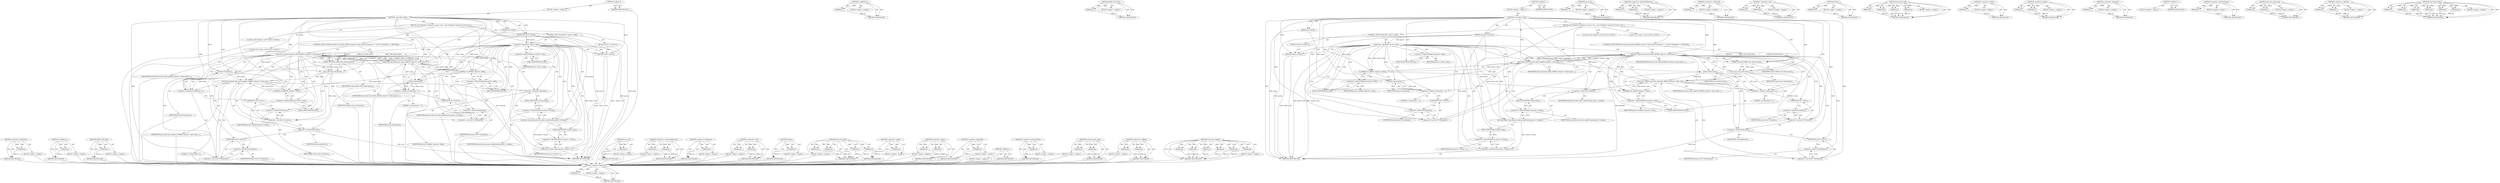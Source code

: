 digraph "zend_hash_update" {
vulnerable_169 [label=<(METHOD,&lt;operator&gt;.indirection)>];
vulnerable_170 [label=<(PARAM,p1)>];
vulnerable_171 [label=<(BLOCK,&lt;empty&gt;,&lt;empty&gt;)>];
vulnerable_172 [label=<(METHOD_RETURN,ANY)>];
vulnerable_121 [label=<(METHOD,Z_ARRVAL_P)>];
vulnerable_122 [label=<(PARAM,p1)>];
vulnerable_123 [label=<(BLOCK,&lt;empty&gt;,&lt;empty&gt;)>];
vulnerable_124 [label=<(METHOD_RETURN,ANY)>];
vulnerable_143 [label=<(METHOD,MAKE_STD_ZVAL)>];
vulnerable_144 [label=<(PARAM,p1)>];
vulnerable_145 [label=<(BLOCK,&lt;empty&gt;,&lt;empty&gt;)>];
vulnerable_146 [label=<(METHOD_RETURN,ANY)>];
vulnerable_6 [label=<(METHOD,&lt;global&gt;)<SUB>1</SUB>>];
vulnerable_7 [label=<(BLOCK,&lt;empty&gt;,&lt;empty&gt;)<SUB>1</SUB>>];
vulnerable_8 [label=<(METHOD,_xml_add_to_info)<SUB>1</SUB>>];
vulnerable_9 [label=<(PARAM,xml_parser *parser)<SUB>1</SUB>>];
vulnerable_10 [label=<(PARAM,char *name)<SUB>1</SUB>>];
vulnerable_11 [label=<(BLOCK,{
	zval **element, *values;

	if (! parser-&gt;inf...,{
	zval **element, *values;

	if (! parser-&gt;inf...)<SUB>2</SUB>>];
vulnerable_12 [label="<(LOCAL,zval** element: zval**)<SUB>3</SUB>>"];
vulnerable_13 [label="<(LOCAL,zval* values: zval*)<SUB>3</SUB>>"];
vulnerable_14 [label=<(CONTROL_STRUCTURE,IF,if (! parser-&gt;info))<SUB>5</SUB>>];
vulnerable_15 [label=<(&lt;operator&gt;.logicalNot,! parser-&gt;info)<SUB>5</SUB>>];
vulnerable_16 [label=<(&lt;operator&gt;.indirectFieldAccess,parser-&gt;info)<SUB>5</SUB>>];
vulnerable_17 [label=<(IDENTIFIER,parser,! parser-&gt;info)<SUB>5</SUB>>];
vulnerable_18 [label=<(FIELD_IDENTIFIER,info,info)<SUB>5</SUB>>];
vulnerable_19 [label=<(BLOCK,{
		return;
	},{
		return;
	})<SUB>5</SUB>>];
vulnerable_20 [label=<(RETURN,return;,return;)<SUB>6</SUB>>];
vulnerable_21 [label=<(CONTROL_STRUCTURE,IF,if (zend_hash_find(Z_ARRVAL_P(parser-&gt;info),name,strlen(name) + 1,(void **) &amp;element) == FAILURE))<SUB>9</SUB>>];
vulnerable_22 [label=<(&lt;operator&gt;.equals,zend_hash_find(Z_ARRVAL_P(parser-&gt;info),name,st...)<SUB>9</SUB>>];
vulnerable_23 [label=<(zend_hash_find,zend_hash_find(Z_ARRVAL_P(parser-&gt;info),name,st...)<SUB>9</SUB>>];
vulnerable_24 [label=<(Z_ARRVAL_P,Z_ARRVAL_P(parser-&gt;info))<SUB>9</SUB>>];
vulnerable_25 [label=<(&lt;operator&gt;.indirectFieldAccess,parser-&gt;info)<SUB>9</SUB>>];
vulnerable_26 [label=<(IDENTIFIER,parser,Z_ARRVAL_P(parser-&gt;info))<SUB>9</SUB>>];
vulnerable_27 [label=<(FIELD_IDENTIFIER,info,info)<SUB>9</SUB>>];
vulnerable_28 [label=<(IDENTIFIER,name,zend_hash_find(Z_ARRVAL_P(parser-&gt;info),name,st...)<SUB>9</SUB>>];
vulnerable_29 [label=<(&lt;operator&gt;.addition,strlen(name) + 1)<SUB>9</SUB>>];
vulnerable_30 [label=<(strlen,strlen(name))<SUB>9</SUB>>];
vulnerable_31 [label=<(IDENTIFIER,name,strlen(name))<SUB>9</SUB>>];
vulnerable_32 [label=<(LITERAL,1,strlen(name) + 1)<SUB>9</SUB>>];
vulnerable_33 [label=<(&lt;operator&gt;.cast,(void **) &amp;element)<SUB>9</SUB>>];
vulnerable_34 [label=<(UNKNOWN,void **,void **)<SUB>9</SUB>>];
vulnerable_35 [label=<(&lt;operator&gt;.addressOf,&amp;element)<SUB>9</SUB>>];
vulnerable_36 [label=<(IDENTIFIER,element,(void **) &amp;element)<SUB>9</SUB>>];
vulnerable_37 [label=<(IDENTIFIER,FAILURE,zend_hash_find(Z_ARRVAL_P(parser-&gt;info),name,st...)<SUB>9</SUB>>];
vulnerable_38 [label=<(BLOCK,{
                MAKE_STD_ZVAL(values);
      ...,{
                MAKE_STD_ZVAL(values);
      ...)<SUB>9</SUB>>];
vulnerable_39 [label=<(MAKE_STD_ZVAL,MAKE_STD_ZVAL(values))<SUB>10</SUB>>];
vulnerable_40 [label=<(IDENTIFIER,values,MAKE_STD_ZVAL(values))<SUB>10</SUB>>];
vulnerable_41 [label=<(array_init,array_init(values))<SUB>11</SUB>>];
vulnerable_42 [label=<(IDENTIFIER,values,array_init(values))<SUB>11</SUB>>];
vulnerable_43 [label=<(zend_hash_update,zend_hash_update(Z_ARRVAL_P(parser-&gt;info), name...)<SUB>12</SUB>>];
vulnerable_44 [label=<(Z_ARRVAL_P,Z_ARRVAL_P(parser-&gt;info))<SUB>12</SUB>>];
vulnerable_45 [label=<(&lt;operator&gt;.indirectFieldAccess,parser-&gt;info)<SUB>12</SUB>>];
vulnerable_46 [label=<(IDENTIFIER,parser,Z_ARRVAL_P(parser-&gt;info))<SUB>12</SUB>>];
vulnerable_47 [label=<(FIELD_IDENTIFIER,info,info)<SUB>12</SUB>>];
vulnerable_48 [label=<(IDENTIFIER,name,zend_hash_update(Z_ARRVAL_P(parser-&gt;info), name...)<SUB>12</SUB>>];
vulnerable_49 [label=<(&lt;operator&gt;.addition,strlen(name)+1)<SUB>12</SUB>>];
vulnerable_50 [label=<(strlen,strlen(name))<SUB>12</SUB>>];
vulnerable_51 [label=<(IDENTIFIER,name,strlen(name))<SUB>12</SUB>>];
vulnerable_52 [label=<(LITERAL,1,strlen(name)+1)<SUB>12</SUB>>];
vulnerable_53 [label=<(&lt;operator&gt;.cast,(void *) &amp;values)<SUB>12</SUB>>];
vulnerable_54 [label=<(UNKNOWN,void *,void *)<SUB>12</SUB>>];
vulnerable_55 [label=<(&lt;operator&gt;.addressOf,&amp;values)<SUB>12</SUB>>];
vulnerable_56 [label=<(IDENTIFIER,values,(void *) &amp;values)<SUB>12</SUB>>];
vulnerable_57 [label=<(&lt;operator&gt;.sizeOf,sizeof(zval*))<SUB>12</SUB>>];
vulnerable_58 [label=<(IDENTIFIER,zval,sizeof(zval*))<SUB>12</SUB>>];
vulnerable_59 [label=<(&lt;operator&gt;.cast,(void **) &amp;element)<SUB>12</SUB>>];
vulnerable_60 [label=<(UNKNOWN,void **,void **)<SUB>12</SUB>>];
vulnerable_61 [label=<(&lt;operator&gt;.addressOf,&amp;element)<SUB>12</SUB>>];
vulnerable_62 [label=<(IDENTIFIER,element,(void **) &amp;element)<SUB>12</SUB>>];
vulnerable_63 [label=<(add_next_index_long,add_next_index_long(*element,parser-&gt;curtag))<SUB>14</SUB>>];
vulnerable_64 [label=<(&lt;operator&gt;.indirection,*element)<SUB>14</SUB>>];
vulnerable_65 [label=<(IDENTIFIER,element,add_next_index_long(*element,parser-&gt;curtag))<SUB>14</SUB>>];
vulnerable_66 [label=<(&lt;operator&gt;.indirectFieldAccess,parser-&gt;curtag)<SUB>14</SUB>>];
vulnerable_67 [label=<(IDENTIFIER,parser,add_next_index_long(*element,parser-&gt;curtag))<SUB>14</SUB>>];
vulnerable_68 [label=<(FIELD_IDENTIFIER,curtag,curtag)<SUB>14</SUB>>];
vulnerable_69 [label=<(&lt;operator&gt;.postIncrement,parser-&gt;curtag++)<SUB>15</SUB>>];
vulnerable_70 [label=<(&lt;operator&gt;.indirectFieldAccess,parser-&gt;curtag)<SUB>15</SUB>>];
vulnerable_71 [label=<(IDENTIFIER,parser,parser-&gt;curtag++)<SUB>15</SUB>>];
vulnerable_72 [label=<(FIELD_IDENTIFIER,curtag,curtag)<SUB>15</SUB>>];
vulnerable_73 [label=<(METHOD_RETURN,void)<SUB>1</SUB>>];
vulnerable_75 [label=<(METHOD_RETURN,ANY)<SUB>1</SUB>>];
vulnerable_147 [label=<(METHOD,array_init)>];
vulnerable_148 [label=<(PARAM,p1)>];
vulnerable_149 [label=<(BLOCK,&lt;empty&gt;,&lt;empty&gt;)>];
vulnerable_150 [label=<(METHOD_RETURN,ANY)>];
vulnerable_104 [label=<(METHOD,&lt;operator&gt;.indirectFieldAccess)>];
vulnerable_105 [label=<(PARAM,p1)>];
vulnerable_106 [label=<(PARAM,p2)>];
vulnerable_107 [label=<(BLOCK,&lt;empty&gt;,&lt;empty&gt;)>];
vulnerable_108 [label=<(METHOD_RETURN,ANY)>];
vulnerable_139 [label=<(METHOD,&lt;operator&gt;.addressOf)>];
vulnerable_140 [label=<(PARAM,p1)>];
vulnerable_141 [label=<(BLOCK,&lt;empty&gt;,&lt;empty&gt;)>];
vulnerable_142 [label=<(METHOD_RETURN,ANY)>];
vulnerable_134 [label=<(METHOD,&lt;operator&gt;.cast)>];
vulnerable_135 [label=<(PARAM,p1)>];
vulnerable_136 [label=<(PARAM,p2)>];
vulnerable_137 [label=<(BLOCK,&lt;empty&gt;,&lt;empty&gt;)>];
vulnerable_138 [label=<(METHOD_RETURN,ANY)>];
vulnerable_130 [label=<(METHOD,strlen)>];
vulnerable_131 [label=<(PARAM,p1)>];
vulnerable_132 [label=<(BLOCK,&lt;empty&gt;,&lt;empty&gt;)>];
vulnerable_133 [label=<(METHOD_RETURN,ANY)>];
vulnerable_114 [label=<(METHOD,zend_hash_find)>];
vulnerable_115 [label=<(PARAM,p1)>];
vulnerable_116 [label=<(PARAM,p2)>];
vulnerable_117 [label=<(PARAM,p3)>];
vulnerable_118 [label=<(PARAM,p4)>];
vulnerable_119 [label=<(BLOCK,&lt;empty&gt;,&lt;empty&gt;)>];
vulnerable_120 [label=<(METHOD_RETURN,ANY)>];
vulnerable_160 [label=<(METHOD,&lt;operator&gt;.sizeOf)>];
vulnerable_161 [label=<(PARAM,p1)>];
vulnerable_162 [label=<(BLOCK,&lt;empty&gt;,&lt;empty&gt;)>];
vulnerable_163 [label=<(METHOD_RETURN,ANY)>];
vulnerable_109 [label=<(METHOD,&lt;operator&gt;.equals)>];
vulnerable_110 [label=<(PARAM,p1)>];
vulnerable_111 [label=<(PARAM,p2)>];
vulnerable_112 [label=<(BLOCK,&lt;empty&gt;,&lt;empty&gt;)>];
vulnerable_113 [label=<(METHOD_RETURN,ANY)>];
vulnerable_100 [label=<(METHOD,&lt;operator&gt;.logicalNot)>];
vulnerable_101 [label=<(PARAM,p1)>];
vulnerable_102 [label=<(BLOCK,&lt;empty&gt;,&lt;empty&gt;)>];
vulnerable_103 [label=<(METHOD_RETURN,ANY)>];
vulnerable_94 [label=<(METHOD,&lt;global&gt;)<SUB>1</SUB>>];
vulnerable_95 [label=<(BLOCK,&lt;empty&gt;,&lt;empty&gt;)>];
vulnerable_96 [label=<(METHOD_RETURN,ANY)>];
vulnerable_173 [label=<(METHOD,&lt;operator&gt;.postIncrement)>];
vulnerable_174 [label=<(PARAM,p1)>];
vulnerable_175 [label=<(BLOCK,&lt;empty&gt;,&lt;empty&gt;)>];
vulnerable_176 [label=<(METHOD_RETURN,ANY)>];
vulnerable_164 [label=<(METHOD,add_next_index_long)>];
vulnerable_165 [label=<(PARAM,p1)>];
vulnerable_166 [label=<(PARAM,p2)>];
vulnerable_167 [label=<(BLOCK,&lt;empty&gt;,&lt;empty&gt;)>];
vulnerable_168 [label=<(METHOD_RETURN,ANY)>];
vulnerable_125 [label=<(METHOD,&lt;operator&gt;.addition)>];
vulnerable_126 [label=<(PARAM,p1)>];
vulnerable_127 [label=<(PARAM,p2)>];
vulnerable_128 [label=<(BLOCK,&lt;empty&gt;,&lt;empty&gt;)>];
vulnerable_129 [label=<(METHOD_RETURN,ANY)>];
vulnerable_151 [label=<(METHOD,zend_hash_update)>];
vulnerable_152 [label=<(PARAM,p1)>];
vulnerable_153 [label=<(PARAM,p2)>];
vulnerable_154 [label=<(PARAM,p3)>];
vulnerable_155 [label=<(PARAM,p4)>];
vulnerable_156 [label=<(PARAM,p5)>];
vulnerable_157 [label=<(PARAM,p6)>];
vulnerable_158 [label=<(BLOCK,&lt;empty&gt;,&lt;empty&gt;)>];
vulnerable_159 [label=<(METHOD_RETURN,ANY)>];
fixed_169 [label=<(METHOD,&lt;operator&gt;.indirection)>];
fixed_170 [label=<(PARAM,p1)>];
fixed_171 [label=<(BLOCK,&lt;empty&gt;,&lt;empty&gt;)>];
fixed_172 [label=<(METHOD_RETURN,ANY)>];
fixed_121 [label=<(METHOD,Z_ARRVAL_P)>];
fixed_122 [label=<(PARAM,p1)>];
fixed_123 [label=<(BLOCK,&lt;empty&gt;,&lt;empty&gt;)>];
fixed_124 [label=<(METHOD_RETURN,ANY)>];
fixed_143 [label=<(METHOD,MAKE_STD_ZVAL)>];
fixed_144 [label=<(PARAM,p1)>];
fixed_145 [label=<(BLOCK,&lt;empty&gt;,&lt;empty&gt;)>];
fixed_146 [label=<(METHOD_RETURN,ANY)>];
fixed_6 [label=<(METHOD,&lt;global&gt;)<SUB>1</SUB>>];
fixed_7 [label=<(BLOCK,&lt;empty&gt;,&lt;empty&gt;)<SUB>1</SUB>>];
fixed_8 [label=<(METHOD,_xml_add_to_info)<SUB>1</SUB>>];
fixed_9 [label=<(PARAM,xml_parser *parser)<SUB>1</SUB>>];
fixed_10 [label=<(PARAM,char *name)<SUB>1</SUB>>];
fixed_11 [label=<(BLOCK,{
	zval **element, *values;

	if (! parser-&gt;inf...,{
	zval **element, *values;

	if (! parser-&gt;inf...)<SUB>2</SUB>>];
fixed_12 [label="<(LOCAL,zval** element: zval**)<SUB>3</SUB>>"];
fixed_13 [label="<(LOCAL,zval* values: zval*)<SUB>3</SUB>>"];
fixed_14 [label=<(CONTROL_STRUCTURE,IF,if (! parser-&gt;info))<SUB>5</SUB>>];
fixed_15 [label=<(&lt;operator&gt;.logicalNot,! parser-&gt;info)<SUB>5</SUB>>];
fixed_16 [label=<(&lt;operator&gt;.indirectFieldAccess,parser-&gt;info)<SUB>5</SUB>>];
fixed_17 [label=<(IDENTIFIER,parser,! parser-&gt;info)<SUB>5</SUB>>];
fixed_18 [label=<(FIELD_IDENTIFIER,info,info)<SUB>5</SUB>>];
fixed_19 [label=<(BLOCK,{
		return;
	},{
		return;
	})<SUB>5</SUB>>];
fixed_20 [label=<(RETURN,return;,return;)<SUB>6</SUB>>];
fixed_21 [label=<(CONTROL_STRUCTURE,IF,if (zend_hash_find(Z_ARRVAL_P(parser-&gt;info),name,strlen(name) + 1,(void **) &amp;element) == FAILURE))<SUB>9</SUB>>];
fixed_22 [label=<(&lt;operator&gt;.equals,zend_hash_find(Z_ARRVAL_P(parser-&gt;info),name,st...)<SUB>9</SUB>>];
fixed_23 [label=<(zend_hash_find,zend_hash_find(Z_ARRVAL_P(parser-&gt;info),name,st...)<SUB>9</SUB>>];
fixed_24 [label=<(Z_ARRVAL_P,Z_ARRVAL_P(parser-&gt;info))<SUB>9</SUB>>];
fixed_25 [label=<(&lt;operator&gt;.indirectFieldAccess,parser-&gt;info)<SUB>9</SUB>>];
fixed_26 [label=<(IDENTIFIER,parser,Z_ARRVAL_P(parser-&gt;info))<SUB>9</SUB>>];
fixed_27 [label=<(FIELD_IDENTIFIER,info,info)<SUB>9</SUB>>];
fixed_28 [label=<(IDENTIFIER,name,zend_hash_find(Z_ARRVAL_P(parser-&gt;info),name,st...)<SUB>9</SUB>>];
fixed_29 [label=<(&lt;operator&gt;.addition,strlen(name) + 1)<SUB>9</SUB>>];
fixed_30 [label=<(strlen,strlen(name))<SUB>9</SUB>>];
fixed_31 [label=<(IDENTIFIER,name,strlen(name))<SUB>9</SUB>>];
fixed_32 [label=<(LITERAL,1,strlen(name) + 1)<SUB>9</SUB>>];
fixed_33 [label=<(&lt;operator&gt;.cast,(void **) &amp;element)<SUB>9</SUB>>];
fixed_34 [label=<(UNKNOWN,void **,void **)<SUB>9</SUB>>];
fixed_35 [label=<(&lt;operator&gt;.addressOf,&amp;element)<SUB>9</SUB>>];
fixed_36 [label=<(IDENTIFIER,element,(void **) &amp;element)<SUB>9</SUB>>];
fixed_37 [label=<(IDENTIFIER,FAILURE,zend_hash_find(Z_ARRVAL_P(parser-&gt;info),name,st...)<SUB>9</SUB>>];
fixed_38 [label=<(BLOCK,{
                MAKE_STD_ZVAL(values);

     ...,{
                MAKE_STD_ZVAL(values);

     ...)<SUB>9</SUB>>];
fixed_39 [label=<(MAKE_STD_ZVAL,MAKE_STD_ZVAL(values))<SUB>10</SUB>>];
fixed_40 [label=<(IDENTIFIER,values,MAKE_STD_ZVAL(values))<SUB>10</SUB>>];
fixed_41 [label=<(array_init,array_init(values))<SUB>12</SUB>>];
fixed_42 [label=<(IDENTIFIER,values,array_init(values))<SUB>12</SUB>>];
fixed_43 [label=<(zend_hash_update,zend_hash_update(Z_ARRVAL_P(parser-&gt;info), name...)<SUB>14</SUB>>];
fixed_44 [label=<(Z_ARRVAL_P,Z_ARRVAL_P(parser-&gt;info))<SUB>14</SUB>>];
fixed_45 [label=<(&lt;operator&gt;.indirectFieldAccess,parser-&gt;info)<SUB>14</SUB>>];
fixed_46 [label=<(IDENTIFIER,parser,Z_ARRVAL_P(parser-&gt;info))<SUB>14</SUB>>];
fixed_47 [label=<(FIELD_IDENTIFIER,info,info)<SUB>14</SUB>>];
fixed_48 [label=<(IDENTIFIER,name,zend_hash_update(Z_ARRVAL_P(parser-&gt;info), name...)<SUB>14</SUB>>];
fixed_49 [label=<(&lt;operator&gt;.addition,strlen(name)+1)<SUB>14</SUB>>];
fixed_50 [label=<(strlen,strlen(name))<SUB>14</SUB>>];
fixed_51 [label=<(IDENTIFIER,name,strlen(name))<SUB>14</SUB>>];
fixed_52 [label=<(LITERAL,1,strlen(name)+1)<SUB>14</SUB>>];
fixed_53 [label=<(&lt;operator&gt;.cast,(void *) &amp;values)<SUB>14</SUB>>];
fixed_54 [label=<(UNKNOWN,void *,void *)<SUB>14</SUB>>];
fixed_55 [label=<(&lt;operator&gt;.addressOf,&amp;values)<SUB>14</SUB>>];
fixed_56 [label=<(IDENTIFIER,values,(void *) &amp;values)<SUB>14</SUB>>];
fixed_57 [label=<(&lt;operator&gt;.sizeOf,sizeof(zval*))<SUB>14</SUB>>];
fixed_58 [label=<(IDENTIFIER,zval,sizeof(zval*))<SUB>14</SUB>>];
fixed_59 [label=<(&lt;operator&gt;.cast,(void **) &amp;element)<SUB>14</SUB>>];
fixed_60 [label=<(UNKNOWN,void **,void **)<SUB>14</SUB>>];
fixed_61 [label=<(&lt;operator&gt;.addressOf,&amp;element)<SUB>14</SUB>>];
fixed_62 [label=<(IDENTIFIER,element,(void **) &amp;element)<SUB>14</SUB>>];
fixed_63 [label=<(add_next_index_long,add_next_index_long(*element,parser-&gt;curtag))<SUB>17</SUB>>];
fixed_64 [label=<(&lt;operator&gt;.indirection,*element)<SUB>17</SUB>>];
fixed_65 [label=<(IDENTIFIER,element,add_next_index_long(*element,parser-&gt;curtag))<SUB>17</SUB>>];
fixed_66 [label=<(&lt;operator&gt;.indirectFieldAccess,parser-&gt;curtag)<SUB>17</SUB>>];
fixed_67 [label=<(IDENTIFIER,parser,add_next_index_long(*element,parser-&gt;curtag))<SUB>17</SUB>>];
fixed_68 [label=<(FIELD_IDENTIFIER,curtag,curtag)<SUB>17</SUB>>];
fixed_69 [label=<(&lt;operator&gt;.postIncrement,parser-&gt;curtag++)<SUB>19</SUB>>];
fixed_70 [label=<(&lt;operator&gt;.indirectFieldAccess,parser-&gt;curtag)<SUB>19</SUB>>];
fixed_71 [label=<(IDENTIFIER,parser,parser-&gt;curtag++)<SUB>19</SUB>>];
fixed_72 [label=<(FIELD_IDENTIFIER,curtag,curtag)<SUB>19</SUB>>];
fixed_73 [label=<(METHOD_RETURN,void)<SUB>1</SUB>>];
fixed_75 [label=<(METHOD_RETURN,ANY)<SUB>1</SUB>>];
fixed_147 [label=<(METHOD,array_init)>];
fixed_148 [label=<(PARAM,p1)>];
fixed_149 [label=<(BLOCK,&lt;empty&gt;,&lt;empty&gt;)>];
fixed_150 [label=<(METHOD_RETURN,ANY)>];
fixed_104 [label=<(METHOD,&lt;operator&gt;.indirectFieldAccess)>];
fixed_105 [label=<(PARAM,p1)>];
fixed_106 [label=<(PARAM,p2)>];
fixed_107 [label=<(BLOCK,&lt;empty&gt;,&lt;empty&gt;)>];
fixed_108 [label=<(METHOD_RETURN,ANY)>];
fixed_139 [label=<(METHOD,&lt;operator&gt;.addressOf)>];
fixed_140 [label=<(PARAM,p1)>];
fixed_141 [label=<(BLOCK,&lt;empty&gt;,&lt;empty&gt;)>];
fixed_142 [label=<(METHOD_RETURN,ANY)>];
fixed_134 [label=<(METHOD,&lt;operator&gt;.cast)>];
fixed_135 [label=<(PARAM,p1)>];
fixed_136 [label=<(PARAM,p2)>];
fixed_137 [label=<(BLOCK,&lt;empty&gt;,&lt;empty&gt;)>];
fixed_138 [label=<(METHOD_RETURN,ANY)>];
fixed_130 [label=<(METHOD,strlen)>];
fixed_131 [label=<(PARAM,p1)>];
fixed_132 [label=<(BLOCK,&lt;empty&gt;,&lt;empty&gt;)>];
fixed_133 [label=<(METHOD_RETURN,ANY)>];
fixed_114 [label=<(METHOD,zend_hash_find)>];
fixed_115 [label=<(PARAM,p1)>];
fixed_116 [label=<(PARAM,p2)>];
fixed_117 [label=<(PARAM,p3)>];
fixed_118 [label=<(PARAM,p4)>];
fixed_119 [label=<(BLOCK,&lt;empty&gt;,&lt;empty&gt;)>];
fixed_120 [label=<(METHOD_RETURN,ANY)>];
fixed_160 [label=<(METHOD,&lt;operator&gt;.sizeOf)>];
fixed_161 [label=<(PARAM,p1)>];
fixed_162 [label=<(BLOCK,&lt;empty&gt;,&lt;empty&gt;)>];
fixed_163 [label=<(METHOD_RETURN,ANY)>];
fixed_109 [label=<(METHOD,&lt;operator&gt;.equals)>];
fixed_110 [label=<(PARAM,p1)>];
fixed_111 [label=<(PARAM,p2)>];
fixed_112 [label=<(BLOCK,&lt;empty&gt;,&lt;empty&gt;)>];
fixed_113 [label=<(METHOD_RETURN,ANY)>];
fixed_100 [label=<(METHOD,&lt;operator&gt;.logicalNot)>];
fixed_101 [label=<(PARAM,p1)>];
fixed_102 [label=<(BLOCK,&lt;empty&gt;,&lt;empty&gt;)>];
fixed_103 [label=<(METHOD_RETURN,ANY)>];
fixed_94 [label=<(METHOD,&lt;global&gt;)<SUB>1</SUB>>];
fixed_95 [label=<(BLOCK,&lt;empty&gt;,&lt;empty&gt;)>];
fixed_96 [label=<(METHOD_RETURN,ANY)>];
fixed_173 [label=<(METHOD,&lt;operator&gt;.postIncrement)>];
fixed_174 [label=<(PARAM,p1)>];
fixed_175 [label=<(BLOCK,&lt;empty&gt;,&lt;empty&gt;)>];
fixed_176 [label=<(METHOD_RETURN,ANY)>];
fixed_164 [label=<(METHOD,add_next_index_long)>];
fixed_165 [label=<(PARAM,p1)>];
fixed_166 [label=<(PARAM,p2)>];
fixed_167 [label=<(BLOCK,&lt;empty&gt;,&lt;empty&gt;)>];
fixed_168 [label=<(METHOD_RETURN,ANY)>];
fixed_125 [label=<(METHOD,&lt;operator&gt;.addition)>];
fixed_126 [label=<(PARAM,p1)>];
fixed_127 [label=<(PARAM,p2)>];
fixed_128 [label=<(BLOCK,&lt;empty&gt;,&lt;empty&gt;)>];
fixed_129 [label=<(METHOD_RETURN,ANY)>];
fixed_151 [label=<(METHOD,zend_hash_update)>];
fixed_152 [label=<(PARAM,p1)>];
fixed_153 [label=<(PARAM,p2)>];
fixed_154 [label=<(PARAM,p3)>];
fixed_155 [label=<(PARAM,p4)>];
fixed_156 [label=<(PARAM,p5)>];
fixed_157 [label=<(PARAM,p6)>];
fixed_158 [label=<(BLOCK,&lt;empty&gt;,&lt;empty&gt;)>];
fixed_159 [label=<(METHOD_RETURN,ANY)>];
vulnerable_169 -> vulnerable_170  [key=0, label="AST: "];
vulnerable_169 -> vulnerable_170  [key=1, label="DDG: "];
vulnerable_169 -> vulnerable_171  [key=0, label="AST: "];
vulnerable_169 -> vulnerable_172  [key=0, label="AST: "];
vulnerable_169 -> vulnerable_172  [key=1, label="CFG: "];
vulnerable_170 -> vulnerable_172  [key=0, label="DDG: p1"];
vulnerable_171 -> fixed_169  [key=0];
vulnerable_172 -> fixed_169  [key=0];
vulnerable_121 -> vulnerable_122  [key=0, label="AST: "];
vulnerable_121 -> vulnerable_122  [key=1, label="DDG: "];
vulnerable_121 -> vulnerable_123  [key=0, label="AST: "];
vulnerable_121 -> vulnerable_124  [key=0, label="AST: "];
vulnerable_121 -> vulnerable_124  [key=1, label="CFG: "];
vulnerable_122 -> vulnerable_124  [key=0, label="DDG: p1"];
vulnerable_123 -> fixed_169  [key=0];
vulnerable_124 -> fixed_169  [key=0];
vulnerable_143 -> vulnerable_144  [key=0, label="AST: "];
vulnerable_143 -> vulnerable_144  [key=1, label="DDG: "];
vulnerable_143 -> vulnerable_145  [key=0, label="AST: "];
vulnerable_143 -> vulnerable_146  [key=0, label="AST: "];
vulnerable_143 -> vulnerable_146  [key=1, label="CFG: "];
vulnerable_144 -> vulnerable_146  [key=0, label="DDG: p1"];
vulnerable_145 -> fixed_169  [key=0];
vulnerable_146 -> fixed_169  [key=0];
vulnerable_6 -> vulnerable_7  [key=0, label="AST: "];
vulnerable_6 -> vulnerable_75  [key=0, label="AST: "];
vulnerable_6 -> vulnerable_75  [key=1, label="CFG: "];
vulnerable_7 -> vulnerable_8  [key=0, label="AST: "];
vulnerable_8 -> vulnerable_9  [key=0, label="AST: "];
vulnerable_8 -> vulnerable_9  [key=1, label="DDG: "];
vulnerable_8 -> vulnerable_10  [key=0, label="AST: "];
vulnerable_8 -> vulnerable_10  [key=1, label="DDG: "];
vulnerable_8 -> vulnerable_11  [key=0, label="AST: "];
vulnerable_8 -> vulnerable_73  [key=0, label="AST: "];
vulnerable_8 -> vulnerable_18  [key=0, label="CFG: "];
vulnerable_8 -> vulnerable_20  [key=0, label="DDG: "];
vulnerable_8 -> vulnerable_22  [key=0, label="DDG: "];
vulnerable_8 -> vulnerable_23  [key=0, label="DDG: "];
vulnerable_8 -> vulnerable_39  [key=0, label="DDG: "];
vulnerable_8 -> vulnerable_41  [key=0, label="DDG: "];
vulnerable_8 -> vulnerable_43  [key=0, label="DDG: "];
vulnerable_8 -> vulnerable_29  [key=0, label="DDG: "];
vulnerable_8 -> vulnerable_33  [key=0, label="DDG: "];
vulnerable_8 -> vulnerable_49  [key=0, label="DDG: "];
vulnerable_8 -> vulnerable_53  [key=0, label="DDG: "];
vulnerable_8 -> vulnerable_59  [key=0, label="DDG: "];
vulnerable_8 -> vulnerable_30  [key=0, label="DDG: "];
vulnerable_8 -> vulnerable_50  [key=0, label="DDG: "];
vulnerable_9 -> vulnerable_73  [key=0, label="DDG: parser"];
vulnerable_9 -> vulnerable_63  [key=0, label="DDG: parser"];
vulnerable_9 -> vulnerable_69  [key=0, label="DDG: parser"];
vulnerable_9 -> vulnerable_15  [key=0, label="DDG: parser"];
vulnerable_9 -> vulnerable_24  [key=0, label="DDG: parser"];
vulnerable_9 -> vulnerable_44  [key=0, label="DDG: parser"];
vulnerable_10 -> vulnerable_73  [key=0, label="DDG: name"];
vulnerable_10 -> vulnerable_30  [key=0, label="DDG: name"];
vulnerable_11 -> vulnerable_12  [key=0, label="AST: "];
vulnerable_11 -> vulnerable_13  [key=0, label="AST: "];
vulnerable_11 -> vulnerable_14  [key=0, label="AST: "];
vulnerable_11 -> vulnerable_21  [key=0, label="AST: "];
vulnerable_11 -> vulnerable_63  [key=0, label="AST: "];
vulnerable_11 -> vulnerable_69  [key=0, label="AST: "];
vulnerable_12 -> fixed_169  [key=0];
vulnerable_13 -> fixed_169  [key=0];
vulnerable_14 -> vulnerable_15  [key=0, label="AST: "];
vulnerable_14 -> vulnerable_19  [key=0, label="AST: "];
vulnerable_15 -> vulnerable_16  [key=0, label="AST: "];
vulnerable_15 -> vulnerable_20  [key=0, label="CFG: "];
vulnerable_15 -> vulnerable_20  [key=1, label="CDG: "];
vulnerable_15 -> vulnerable_27  [key=0, label="CFG: "];
vulnerable_15 -> vulnerable_27  [key=1, label="CDG: "];
vulnerable_15 -> vulnerable_73  [key=0, label="DDG: parser-&gt;info"];
vulnerable_15 -> vulnerable_73  [key=1, label="DDG: ! parser-&gt;info"];
vulnerable_15 -> vulnerable_24  [key=0, label="DDG: parser-&gt;info"];
vulnerable_15 -> vulnerable_24  [key=1, label="CDG: "];
vulnerable_15 -> vulnerable_30  [key=0, label="CDG: "];
vulnerable_15 -> vulnerable_34  [key=0, label="CDG: "];
vulnerable_15 -> vulnerable_68  [key=0, label="CDG: "];
vulnerable_15 -> vulnerable_64  [key=0, label="CDG: "];
vulnerable_15 -> vulnerable_66  [key=0, label="CDG: "];
vulnerable_15 -> vulnerable_25  [key=0, label="CDG: "];
vulnerable_15 -> vulnerable_72  [key=0, label="CDG: "];
vulnerable_15 -> vulnerable_69  [key=0, label="CDG: "];
vulnerable_15 -> vulnerable_22  [key=0, label="CDG: "];
vulnerable_15 -> vulnerable_29  [key=0, label="CDG: "];
vulnerable_15 -> vulnerable_35  [key=0, label="CDG: "];
vulnerable_15 -> vulnerable_33  [key=0, label="CDG: "];
vulnerable_15 -> vulnerable_23  [key=0, label="CDG: "];
vulnerable_15 -> vulnerable_70  [key=0, label="CDG: "];
vulnerable_15 -> vulnerable_63  [key=0, label="CDG: "];
vulnerable_16 -> vulnerable_17  [key=0, label="AST: "];
vulnerable_16 -> vulnerable_18  [key=0, label="AST: "];
vulnerable_16 -> vulnerable_15  [key=0, label="CFG: "];
vulnerable_17 -> fixed_169  [key=0];
vulnerable_18 -> vulnerable_16  [key=0, label="CFG: "];
vulnerable_19 -> vulnerable_20  [key=0, label="AST: "];
vulnerable_20 -> vulnerable_73  [key=0, label="CFG: "];
vulnerable_20 -> vulnerable_73  [key=1, label="DDG: &lt;RET&gt;"];
vulnerable_21 -> vulnerable_22  [key=0, label="AST: "];
vulnerable_21 -> vulnerable_38  [key=0, label="AST: "];
vulnerable_22 -> vulnerable_23  [key=0, label="AST: "];
vulnerable_22 -> vulnerable_37  [key=0, label="AST: "];
vulnerable_22 -> vulnerable_39  [key=0, label="CFG: "];
vulnerable_22 -> vulnerable_39  [key=1, label="CDG: "];
vulnerable_22 -> vulnerable_64  [key=0, label="CFG: "];
vulnerable_22 -> vulnerable_73  [key=0, label="DDG: FAILURE"];
vulnerable_22 -> vulnerable_47  [key=0, label="CDG: "];
vulnerable_22 -> vulnerable_49  [key=0, label="CDG: "];
vulnerable_22 -> vulnerable_60  [key=0, label="CDG: "];
vulnerable_22 -> vulnerable_57  [key=0, label="CDG: "];
vulnerable_22 -> vulnerable_45  [key=0, label="CDG: "];
vulnerable_22 -> vulnerable_50  [key=0, label="CDG: "];
vulnerable_22 -> vulnerable_59  [key=0, label="CDG: "];
vulnerable_22 -> vulnerable_44  [key=0, label="CDG: "];
vulnerable_22 -> vulnerable_54  [key=0, label="CDG: "];
vulnerable_22 -> vulnerable_43  [key=0, label="CDG: "];
vulnerable_22 -> vulnerable_61  [key=0, label="CDG: "];
vulnerable_22 -> vulnerable_53  [key=0, label="CDG: "];
vulnerable_22 -> vulnerable_41  [key=0, label="CDG: "];
vulnerable_22 -> vulnerable_55  [key=0, label="CDG: "];
vulnerable_23 -> vulnerable_24  [key=0, label="AST: "];
vulnerable_23 -> vulnerable_28  [key=0, label="AST: "];
vulnerable_23 -> vulnerable_29  [key=0, label="AST: "];
vulnerable_23 -> vulnerable_33  [key=0, label="AST: "];
vulnerable_23 -> vulnerable_22  [key=0, label="CFG: "];
vulnerable_23 -> vulnerable_22  [key=1, label="DDG: Z_ARRVAL_P(parser-&gt;info)"];
vulnerable_23 -> vulnerable_22  [key=2, label="DDG: name"];
vulnerable_23 -> vulnerable_22  [key=3, label="DDG: strlen(name) + 1"];
vulnerable_23 -> vulnerable_22  [key=4, label="DDG: (void **) &amp;element"];
vulnerable_23 -> vulnerable_50  [key=0, label="DDG: name"];
vulnerable_24 -> vulnerable_25  [key=0, label="AST: "];
vulnerable_24 -> vulnerable_30  [key=0, label="CFG: "];
vulnerable_24 -> vulnerable_23  [key=0, label="DDG: parser-&gt;info"];
vulnerable_24 -> vulnerable_44  [key=0, label="DDG: parser-&gt;info"];
vulnerable_25 -> vulnerable_26  [key=0, label="AST: "];
vulnerable_25 -> vulnerable_27  [key=0, label="AST: "];
vulnerable_25 -> vulnerable_24  [key=0, label="CFG: "];
vulnerable_26 -> fixed_169  [key=0];
vulnerable_27 -> vulnerable_25  [key=0, label="CFG: "];
vulnerable_28 -> fixed_169  [key=0];
vulnerable_29 -> vulnerable_30  [key=0, label="AST: "];
vulnerable_29 -> vulnerable_32  [key=0, label="AST: "];
vulnerable_29 -> vulnerable_34  [key=0, label="CFG: "];
vulnerable_30 -> vulnerable_31  [key=0, label="AST: "];
vulnerable_30 -> vulnerable_29  [key=0, label="CFG: "];
vulnerable_30 -> vulnerable_29  [key=1, label="DDG: name"];
vulnerable_30 -> vulnerable_23  [key=0, label="DDG: name"];
vulnerable_31 -> fixed_169  [key=0];
vulnerable_32 -> fixed_169  [key=0];
vulnerable_33 -> vulnerable_34  [key=0, label="AST: "];
vulnerable_33 -> vulnerable_35  [key=0, label="AST: "];
vulnerable_33 -> vulnerable_23  [key=0, label="CFG: "];
vulnerable_34 -> vulnerable_35  [key=0, label="CFG: "];
vulnerable_35 -> vulnerable_36  [key=0, label="AST: "];
vulnerable_35 -> vulnerable_33  [key=0, label="CFG: "];
vulnerable_36 -> fixed_169  [key=0];
vulnerable_37 -> fixed_169  [key=0];
vulnerable_38 -> vulnerable_39  [key=0, label="AST: "];
vulnerable_38 -> vulnerable_41  [key=0, label="AST: "];
vulnerable_38 -> vulnerable_43  [key=0, label="AST: "];
vulnerable_39 -> vulnerable_40  [key=0, label="AST: "];
vulnerable_39 -> vulnerable_41  [key=0, label="CFG: "];
vulnerable_39 -> vulnerable_41  [key=1, label="DDG: values"];
vulnerable_40 -> fixed_169  [key=0];
vulnerable_41 -> vulnerable_42  [key=0, label="AST: "];
vulnerable_41 -> vulnerable_47  [key=0, label="CFG: "];
vulnerable_41 -> vulnerable_43  [key=0, label="DDG: values"];
vulnerable_41 -> vulnerable_53  [key=0, label="DDG: values"];
vulnerable_42 -> fixed_169  [key=0];
vulnerable_43 -> vulnerable_44  [key=0, label="AST: "];
vulnerable_43 -> vulnerable_48  [key=0, label="AST: "];
vulnerable_43 -> vulnerable_49  [key=0, label="AST: "];
vulnerable_43 -> vulnerable_53  [key=0, label="AST: "];
vulnerable_43 -> vulnerable_57  [key=0, label="AST: "];
vulnerable_43 -> vulnerable_59  [key=0, label="AST: "];
vulnerable_43 -> vulnerable_64  [key=0, label="CFG: "];
vulnerable_44 -> vulnerable_45  [key=0, label="AST: "];
vulnerable_44 -> vulnerable_50  [key=0, label="CFG: "];
vulnerable_44 -> vulnerable_43  [key=0, label="DDG: parser-&gt;info"];
vulnerable_45 -> vulnerable_46  [key=0, label="AST: "];
vulnerable_45 -> vulnerable_47  [key=0, label="AST: "];
vulnerable_45 -> vulnerable_44  [key=0, label="CFG: "];
vulnerable_46 -> fixed_169  [key=0];
vulnerable_47 -> vulnerable_45  [key=0, label="CFG: "];
vulnerable_48 -> fixed_169  [key=0];
vulnerable_49 -> vulnerable_50  [key=0, label="AST: "];
vulnerable_49 -> vulnerable_52  [key=0, label="AST: "];
vulnerable_49 -> vulnerable_54  [key=0, label="CFG: "];
vulnerable_50 -> vulnerable_51  [key=0, label="AST: "];
vulnerable_50 -> vulnerable_49  [key=0, label="CFG: "];
vulnerable_50 -> vulnerable_49  [key=1, label="DDG: name"];
vulnerable_50 -> vulnerable_43  [key=0, label="DDG: name"];
vulnerable_51 -> fixed_169  [key=0];
vulnerable_52 -> fixed_169  [key=0];
vulnerable_53 -> vulnerable_54  [key=0, label="AST: "];
vulnerable_53 -> vulnerable_55  [key=0, label="AST: "];
vulnerable_53 -> vulnerable_57  [key=0, label="CFG: "];
vulnerable_54 -> vulnerable_55  [key=0, label="CFG: "];
vulnerable_55 -> vulnerable_56  [key=0, label="AST: "];
vulnerable_55 -> vulnerable_53  [key=0, label="CFG: "];
vulnerable_56 -> fixed_169  [key=0];
vulnerable_57 -> vulnerable_58  [key=0, label="AST: "];
vulnerable_57 -> vulnerable_60  [key=0, label="CFG: "];
vulnerable_57 -> vulnerable_73  [key=0, label="DDG: zval"];
vulnerable_58 -> fixed_169  [key=0];
vulnerable_59 -> vulnerable_60  [key=0, label="AST: "];
vulnerable_59 -> vulnerable_61  [key=0, label="AST: "];
vulnerable_59 -> vulnerable_43  [key=0, label="CFG: "];
vulnerable_60 -> vulnerable_61  [key=0, label="CFG: "];
vulnerable_61 -> vulnerable_62  [key=0, label="AST: "];
vulnerable_61 -> vulnerable_59  [key=0, label="CFG: "];
vulnerable_62 -> fixed_169  [key=0];
vulnerable_63 -> vulnerable_64  [key=0, label="AST: "];
vulnerable_63 -> vulnerable_66  [key=0, label="AST: "];
vulnerable_63 -> vulnerable_72  [key=0, label="CFG: "];
vulnerable_63 -> vulnerable_69  [key=0, label="DDG: parser-&gt;curtag"];
vulnerable_64 -> vulnerable_65  [key=0, label="AST: "];
vulnerable_64 -> vulnerable_68  [key=0, label="CFG: "];
vulnerable_65 -> fixed_169  [key=0];
vulnerable_66 -> vulnerable_67  [key=0, label="AST: "];
vulnerable_66 -> vulnerable_68  [key=0, label="AST: "];
vulnerable_66 -> vulnerable_63  [key=0, label="CFG: "];
vulnerable_67 -> fixed_169  [key=0];
vulnerable_68 -> vulnerable_66  [key=0, label="CFG: "];
vulnerable_69 -> vulnerable_70  [key=0, label="AST: "];
vulnerable_69 -> vulnerable_73  [key=0, label="CFG: "];
vulnerable_70 -> vulnerable_71  [key=0, label="AST: "];
vulnerable_70 -> vulnerable_72  [key=0, label="AST: "];
vulnerable_70 -> vulnerable_69  [key=0, label="CFG: "];
vulnerable_71 -> fixed_169  [key=0];
vulnerable_72 -> vulnerable_70  [key=0, label="CFG: "];
vulnerable_73 -> fixed_169  [key=0];
vulnerable_75 -> fixed_169  [key=0];
vulnerable_147 -> vulnerable_148  [key=0, label="AST: "];
vulnerable_147 -> vulnerable_148  [key=1, label="DDG: "];
vulnerable_147 -> vulnerable_149  [key=0, label="AST: "];
vulnerable_147 -> vulnerable_150  [key=0, label="AST: "];
vulnerable_147 -> vulnerable_150  [key=1, label="CFG: "];
vulnerable_148 -> vulnerable_150  [key=0, label="DDG: p1"];
vulnerable_149 -> fixed_169  [key=0];
vulnerable_150 -> fixed_169  [key=0];
vulnerable_104 -> vulnerable_105  [key=0, label="AST: "];
vulnerable_104 -> vulnerable_105  [key=1, label="DDG: "];
vulnerable_104 -> vulnerable_107  [key=0, label="AST: "];
vulnerable_104 -> vulnerable_106  [key=0, label="AST: "];
vulnerable_104 -> vulnerable_106  [key=1, label="DDG: "];
vulnerable_104 -> vulnerable_108  [key=0, label="AST: "];
vulnerable_104 -> vulnerable_108  [key=1, label="CFG: "];
vulnerable_105 -> vulnerable_108  [key=0, label="DDG: p1"];
vulnerable_106 -> vulnerable_108  [key=0, label="DDG: p2"];
vulnerable_107 -> fixed_169  [key=0];
vulnerable_108 -> fixed_169  [key=0];
vulnerable_139 -> vulnerable_140  [key=0, label="AST: "];
vulnerable_139 -> vulnerable_140  [key=1, label="DDG: "];
vulnerable_139 -> vulnerable_141  [key=0, label="AST: "];
vulnerable_139 -> vulnerable_142  [key=0, label="AST: "];
vulnerable_139 -> vulnerable_142  [key=1, label="CFG: "];
vulnerable_140 -> vulnerable_142  [key=0, label="DDG: p1"];
vulnerable_141 -> fixed_169  [key=0];
vulnerable_142 -> fixed_169  [key=0];
vulnerable_134 -> vulnerable_135  [key=0, label="AST: "];
vulnerable_134 -> vulnerable_135  [key=1, label="DDG: "];
vulnerable_134 -> vulnerable_137  [key=0, label="AST: "];
vulnerable_134 -> vulnerable_136  [key=0, label="AST: "];
vulnerable_134 -> vulnerable_136  [key=1, label="DDG: "];
vulnerable_134 -> vulnerable_138  [key=0, label="AST: "];
vulnerable_134 -> vulnerable_138  [key=1, label="CFG: "];
vulnerable_135 -> vulnerable_138  [key=0, label="DDG: p1"];
vulnerable_136 -> vulnerable_138  [key=0, label="DDG: p2"];
vulnerable_137 -> fixed_169  [key=0];
vulnerable_138 -> fixed_169  [key=0];
vulnerable_130 -> vulnerable_131  [key=0, label="AST: "];
vulnerable_130 -> vulnerable_131  [key=1, label="DDG: "];
vulnerable_130 -> vulnerable_132  [key=0, label="AST: "];
vulnerable_130 -> vulnerable_133  [key=0, label="AST: "];
vulnerable_130 -> vulnerable_133  [key=1, label="CFG: "];
vulnerable_131 -> vulnerable_133  [key=0, label="DDG: p1"];
vulnerable_132 -> fixed_169  [key=0];
vulnerable_133 -> fixed_169  [key=0];
vulnerable_114 -> vulnerable_115  [key=0, label="AST: "];
vulnerable_114 -> vulnerable_115  [key=1, label="DDG: "];
vulnerable_114 -> vulnerable_119  [key=0, label="AST: "];
vulnerable_114 -> vulnerable_116  [key=0, label="AST: "];
vulnerable_114 -> vulnerable_116  [key=1, label="DDG: "];
vulnerable_114 -> vulnerable_120  [key=0, label="AST: "];
vulnerable_114 -> vulnerable_120  [key=1, label="CFG: "];
vulnerable_114 -> vulnerable_117  [key=0, label="AST: "];
vulnerable_114 -> vulnerable_117  [key=1, label="DDG: "];
vulnerable_114 -> vulnerable_118  [key=0, label="AST: "];
vulnerable_114 -> vulnerable_118  [key=1, label="DDG: "];
vulnerable_115 -> vulnerable_120  [key=0, label="DDG: p1"];
vulnerable_116 -> vulnerable_120  [key=0, label="DDG: p2"];
vulnerable_117 -> vulnerable_120  [key=0, label="DDG: p3"];
vulnerable_118 -> vulnerable_120  [key=0, label="DDG: p4"];
vulnerable_119 -> fixed_169  [key=0];
vulnerable_120 -> fixed_169  [key=0];
vulnerable_160 -> vulnerable_161  [key=0, label="AST: "];
vulnerable_160 -> vulnerable_161  [key=1, label="DDG: "];
vulnerable_160 -> vulnerable_162  [key=0, label="AST: "];
vulnerable_160 -> vulnerable_163  [key=0, label="AST: "];
vulnerable_160 -> vulnerable_163  [key=1, label="CFG: "];
vulnerable_161 -> vulnerable_163  [key=0, label="DDG: p1"];
vulnerable_162 -> fixed_169  [key=0];
vulnerable_163 -> fixed_169  [key=0];
vulnerable_109 -> vulnerable_110  [key=0, label="AST: "];
vulnerable_109 -> vulnerable_110  [key=1, label="DDG: "];
vulnerable_109 -> vulnerable_112  [key=0, label="AST: "];
vulnerable_109 -> vulnerable_111  [key=0, label="AST: "];
vulnerable_109 -> vulnerable_111  [key=1, label="DDG: "];
vulnerable_109 -> vulnerable_113  [key=0, label="AST: "];
vulnerable_109 -> vulnerable_113  [key=1, label="CFG: "];
vulnerable_110 -> vulnerable_113  [key=0, label="DDG: p1"];
vulnerable_111 -> vulnerable_113  [key=0, label="DDG: p2"];
vulnerable_112 -> fixed_169  [key=0];
vulnerable_113 -> fixed_169  [key=0];
vulnerable_100 -> vulnerable_101  [key=0, label="AST: "];
vulnerable_100 -> vulnerable_101  [key=1, label="DDG: "];
vulnerable_100 -> vulnerable_102  [key=0, label="AST: "];
vulnerable_100 -> vulnerable_103  [key=0, label="AST: "];
vulnerable_100 -> vulnerable_103  [key=1, label="CFG: "];
vulnerable_101 -> vulnerable_103  [key=0, label="DDG: p1"];
vulnerable_102 -> fixed_169  [key=0];
vulnerable_103 -> fixed_169  [key=0];
vulnerable_94 -> vulnerable_95  [key=0, label="AST: "];
vulnerable_94 -> vulnerable_96  [key=0, label="AST: "];
vulnerable_94 -> vulnerable_96  [key=1, label="CFG: "];
vulnerable_95 -> fixed_169  [key=0];
vulnerable_96 -> fixed_169  [key=0];
vulnerable_173 -> vulnerable_174  [key=0, label="AST: "];
vulnerable_173 -> vulnerable_174  [key=1, label="DDG: "];
vulnerable_173 -> vulnerable_175  [key=0, label="AST: "];
vulnerable_173 -> vulnerable_176  [key=0, label="AST: "];
vulnerable_173 -> vulnerable_176  [key=1, label="CFG: "];
vulnerable_174 -> vulnerable_176  [key=0, label="DDG: p1"];
vulnerable_175 -> fixed_169  [key=0];
vulnerable_176 -> fixed_169  [key=0];
vulnerable_164 -> vulnerable_165  [key=0, label="AST: "];
vulnerable_164 -> vulnerable_165  [key=1, label="DDG: "];
vulnerable_164 -> vulnerable_167  [key=0, label="AST: "];
vulnerable_164 -> vulnerable_166  [key=0, label="AST: "];
vulnerable_164 -> vulnerable_166  [key=1, label="DDG: "];
vulnerable_164 -> vulnerable_168  [key=0, label="AST: "];
vulnerable_164 -> vulnerable_168  [key=1, label="CFG: "];
vulnerable_165 -> vulnerable_168  [key=0, label="DDG: p1"];
vulnerable_166 -> vulnerable_168  [key=0, label="DDG: p2"];
vulnerable_167 -> fixed_169  [key=0];
vulnerable_168 -> fixed_169  [key=0];
vulnerable_125 -> vulnerable_126  [key=0, label="AST: "];
vulnerable_125 -> vulnerable_126  [key=1, label="DDG: "];
vulnerable_125 -> vulnerable_128  [key=0, label="AST: "];
vulnerable_125 -> vulnerable_127  [key=0, label="AST: "];
vulnerable_125 -> vulnerable_127  [key=1, label="DDG: "];
vulnerable_125 -> vulnerable_129  [key=0, label="AST: "];
vulnerable_125 -> vulnerable_129  [key=1, label="CFG: "];
vulnerable_126 -> vulnerable_129  [key=0, label="DDG: p1"];
vulnerable_127 -> vulnerable_129  [key=0, label="DDG: p2"];
vulnerable_128 -> fixed_169  [key=0];
vulnerable_129 -> fixed_169  [key=0];
vulnerable_151 -> vulnerable_152  [key=0, label="AST: "];
vulnerable_151 -> vulnerable_152  [key=1, label="DDG: "];
vulnerable_151 -> vulnerable_158  [key=0, label="AST: "];
vulnerable_151 -> vulnerable_153  [key=0, label="AST: "];
vulnerable_151 -> vulnerable_153  [key=1, label="DDG: "];
vulnerable_151 -> vulnerable_159  [key=0, label="AST: "];
vulnerable_151 -> vulnerable_159  [key=1, label="CFG: "];
vulnerable_151 -> vulnerable_154  [key=0, label="AST: "];
vulnerable_151 -> vulnerable_154  [key=1, label="DDG: "];
vulnerable_151 -> vulnerable_155  [key=0, label="AST: "];
vulnerable_151 -> vulnerable_155  [key=1, label="DDG: "];
vulnerable_151 -> vulnerable_156  [key=0, label="AST: "];
vulnerable_151 -> vulnerable_156  [key=1, label="DDG: "];
vulnerable_151 -> vulnerable_157  [key=0, label="AST: "];
vulnerable_151 -> vulnerable_157  [key=1, label="DDG: "];
vulnerable_152 -> vulnerable_159  [key=0, label="DDG: p1"];
vulnerable_153 -> vulnerable_159  [key=0, label="DDG: p2"];
vulnerable_154 -> vulnerable_159  [key=0, label="DDG: p3"];
vulnerable_155 -> vulnerable_159  [key=0, label="DDG: p4"];
vulnerable_156 -> vulnerable_159  [key=0, label="DDG: p5"];
vulnerable_157 -> vulnerable_159  [key=0, label="DDG: p6"];
vulnerable_158 -> fixed_169  [key=0];
vulnerable_159 -> fixed_169  [key=0];
fixed_169 -> fixed_170  [key=0, label="AST: "];
fixed_169 -> fixed_170  [key=1, label="DDG: "];
fixed_169 -> fixed_171  [key=0, label="AST: "];
fixed_169 -> fixed_172  [key=0, label="AST: "];
fixed_169 -> fixed_172  [key=1, label="CFG: "];
fixed_170 -> fixed_172  [key=0, label="DDG: p1"];
fixed_121 -> fixed_122  [key=0, label="AST: "];
fixed_121 -> fixed_122  [key=1, label="DDG: "];
fixed_121 -> fixed_123  [key=0, label="AST: "];
fixed_121 -> fixed_124  [key=0, label="AST: "];
fixed_121 -> fixed_124  [key=1, label="CFG: "];
fixed_122 -> fixed_124  [key=0, label="DDG: p1"];
fixed_143 -> fixed_144  [key=0, label="AST: "];
fixed_143 -> fixed_144  [key=1, label="DDG: "];
fixed_143 -> fixed_145  [key=0, label="AST: "];
fixed_143 -> fixed_146  [key=0, label="AST: "];
fixed_143 -> fixed_146  [key=1, label="CFG: "];
fixed_144 -> fixed_146  [key=0, label="DDG: p1"];
fixed_6 -> fixed_7  [key=0, label="AST: "];
fixed_6 -> fixed_75  [key=0, label="AST: "];
fixed_6 -> fixed_75  [key=1, label="CFG: "];
fixed_7 -> fixed_8  [key=0, label="AST: "];
fixed_8 -> fixed_9  [key=0, label="AST: "];
fixed_8 -> fixed_9  [key=1, label="DDG: "];
fixed_8 -> fixed_10  [key=0, label="AST: "];
fixed_8 -> fixed_10  [key=1, label="DDG: "];
fixed_8 -> fixed_11  [key=0, label="AST: "];
fixed_8 -> fixed_73  [key=0, label="AST: "];
fixed_8 -> fixed_18  [key=0, label="CFG: "];
fixed_8 -> fixed_20  [key=0, label="DDG: "];
fixed_8 -> fixed_22  [key=0, label="DDG: "];
fixed_8 -> fixed_23  [key=0, label="DDG: "];
fixed_8 -> fixed_39  [key=0, label="DDG: "];
fixed_8 -> fixed_41  [key=0, label="DDG: "];
fixed_8 -> fixed_43  [key=0, label="DDG: "];
fixed_8 -> fixed_29  [key=0, label="DDG: "];
fixed_8 -> fixed_33  [key=0, label="DDG: "];
fixed_8 -> fixed_49  [key=0, label="DDG: "];
fixed_8 -> fixed_53  [key=0, label="DDG: "];
fixed_8 -> fixed_59  [key=0, label="DDG: "];
fixed_8 -> fixed_30  [key=0, label="DDG: "];
fixed_8 -> fixed_50  [key=0, label="DDG: "];
fixed_9 -> fixed_73  [key=0, label="DDG: parser"];
fixed_9 -> fixed_63  [key=0, label="DDG: parser"];
fixed_9 -> fixed_69  [key=0, label="DDG: parser"];
fixed_9 -> fixed_15  [key=0, label="DDG: parser"];
fixed_9 -> fixed_24  [key=0, label="DDG: parser"];
fixed_9 -> fixed_44  [key=0, label="DDG: parser"];
fixed_10 -> fixed_73  [key=0, label="DDG: name"];
fixed_10 -> fixed_30  [key=0, label="DDG: name"];
fixed_11 -> fixed_12  [key=0, label="AST: "];
fixed_11 -> fixed_13  [key=0, label="AST: "];
fixed_11 -> fixed_14  [key=0, label="AST: "];
fixed_11 -> fixed_21  [key=0, label="AST: "];
fixed_11 -> fixed_63  [key=0, label="AST: "];
fixed_11 -> fixed_69  [key=0, label="AST: "];
fixed_14 -> fixed_15  [key=0, label="AST: "];
fixed_14 -> fixed_19  [key=0, label="AST: "];
fixed_15 -> fixed_16  [key=0, label="AST: "];
fixed_15 -> fixed_20  [key=0, label="CFG: "];
fixed_15 -> fixed_20  [key=1, label="CDG: "];
fixed_15 -> fixed_27  [key=0, label="CFG: "];
fixed_15 -> fixed_27  [key=1, label="CDG: "];
fixed_15 -> fixed_73  [key=0, label="DDG: parser-&gt;info"];
fixed_15 -> fixed_73  [key=1, label="DDG: ! parser-&gt;info"];
fixed_15 -> fixed_24  [key=0, label="DDG: parser-&gt;info"];
fixed_15 -> fixed_24  [key=1, label="CDG: "];
fixed_15 -> fixed_30  [key=0, label="CDG: "];
fixed_15 -> fixed_34  [key=0, label="CDG: "];
fixed_15 -> fixed_68  [key=0, label="CDG: "];
fixed_15 -> fixed_64  [key=0, label="CDG: "];
fixed_15 -> fixed_66  [key=0, label="CDG: "];
fixed_15 -> fixed_25  [key=0, label="CDG: "];
fixed_15 -> fixed_72  [key=0, label="CDG: "];
fixed_15 -> fixed_69  [key=0, label="CDG: "];
fixed_15 -> fixed_22  [key=0, label="CDG: "];
fixed_15 -> fixed_29  [key=0, label="CDG: "];
fixed_15 -> fixed_35  [key=0, label="CDG: "];
fixed_15 -> fixed_33  [key=0, label="CDG: "];
fixed_15 -> fixed_23  [key=0, label="CDG: "];
fixed_15 -> fixed_70  [key=0, label="CDG: "];
fixed_15 -> fixed_63  [key=0, label="CDG: "];
fixed_16 -> fixed_17  [key=0, label="AST: "];
fixed_16 -> fixed_18  [key=0, label="AST: "];
fixed_16 -> fixed_15  [key=0, label="CFG: "];
fixed_18 -> fixed_16  [key=0, label="CFG: "];
fixed_19 -> fixed_20  [key=0, label="AST: "];
fixed_20 -> fixed_73  [key=0, label="CFG: "];
fixed_20 -> fixed_73  [key=1, label="DDG: &lt;RET&gt;"];
fixed_21 -> fixed_22  [key=0, label="AST: "];
fixed_21 -> fixed_38  [key=0, label="AST: "];
fixed_22 -> fixed_23  [key=0, label="AST: "];
fixed_22 -> fixed_37  [key=0, label="AST: "];
fixed_22 -> fixed_39  [key=0, label="CFG: "];
fixed_22 -> fixed_39  [key=1, label="CDG: "];
fixed_22 -> fixed_64  [key=0, label="CFG: "];
fixed_22 -> fixed_73  [key=0, label="DDG: FAILURE"];
fixed_22 -> fixed_47  [key=0, label="CDG: "];
fixed_22 -> fixed_49  [key=0, label="CDG: "];
fixed_22 -> fixed_60  [key=0, label="CDG: "];
fixed_22 -> fixed_57  [key=0, label="CDG: "];
fixed_22 -> fixed_45  [key=0, label="CDG: "];
fixed_22 -> fixed_50  [key=0, label="CDG: "];
fixed_22 -> fixed_59  [key=0, label="CDG: "];
fixed_22 -> fixed_44  [key=0, label="CDG: "];
fixed_22 -> fixed_54  [key=0, label="CDG: "];
fixed_22 -> fixed_43  [key=0, label="CDG: "];
fixed_22 -> fixed_61  [key=0, label="CDG: "];
fixed_22 -> fixed_53  [key=0, label="CDG: "];
fixed_22 -> fixed_41  [key=0, label="CDG: "];
fixed_22 -> fixed_55  [key=0, label="CDG: "];
fixed_23 -> fixed_24  [key=0, label="AST: "];
fixed_23 -> fixed_28  [key=0, label="AST: "];
fixed_23 -> fixed_29  [key=0, label="AST: "];
fixed_23 -> fixed_33  [key=0, label="AST: "];
fixed_23 -> fixed_22  [key=0, label="CFG: "];
fixed_23 -> fixed_22  [key=1, label="DDG: Z_ARRVAL_P(parser-&gt;info)"];
fixed_23 -> fixed_22  [key=2, label="DDG: name"];
fixed_23 -> fixed_22  [key=3, label="DDG: strlen(name) + 1"];
fixed_23 -> fixed_22  [key=4, label="DDG: (void **) &amp;element"];
fixed_23 -> fixed_50  [key=0, label="DDG: name"];
fixed_24 -> fixed_25  [key=0, label="AST: "];
fixed_24 -> fixed_30  [key=0, label="CFG: "];
fixed_24 -> fixed_23  [key=0, label="DDG: parser-&gt;info"];
fixed_24 -> fixed_44  [key=0, label="DDG: parser-&gt;info"];
fixed_25 -> fixed_26  [key=0, label="AST: "];
fixed_25 -> fixed_27  [key=0, label="AST: "];
fixed_25 -> fixed_24  [key=0, label="CFG: "];
fixed_27 -> fixed_25  [key=0, label="CFG: "];
fixed_29 -> fixed_30  [key=0, label="AST: "];
fixed_29 -> fixed_32  [key=0, label="AST: "];
fixed_29 -> fixed_34  [key=0, label="CFG: "];
fixed_30 -> fixed_31  [key=0, label="AST: "];
fixed_30 -> fixed_29  [key=0, label="CFG: "];
fixed_30 -> fixed_29  [key=1, label="DDG: name"];
fixed_30 -> fixed_23  [key=0, label="DDG: name"];
fixed_33 -> fixed_34  [key=0, label="AST: "];
fixed_33 -> fixed_35  [key=0, label="AST: "];
fixed_33 -> fixed_23  [key=0, label="CFG: "];
fixed_34 -> fixed_35  [key=0, label="CFG: "];
fixed_35 -> fixed_36  [key=0, label="AST: "];
fixed_35 -> fixed_33  [key=0, label="CFG: "];
fixed_38 -> fixed_39  [key=0, label="AST: "];
fixed_38 -> fixed_41  [key=0, label="AST: "];
fixed_38 -> fixed_43  [key=0, label="AST: "];
fixed_39 -> fixed_40  [key=0, label="AST: "];
fixed_39 -> fixed_41  [key=0, label="CFG: "];
fixed_39 -> fixed_41  [key=1, label="DDG: values"];
fixed_41 -> fixed_42  [key=0, label="AST: "];
fixed_41 -> fixed_47  [key=0, label="CFG: "];
fixed_41 -> fixed_43  [key=0, label="DDG: values"];
fixed_41 -> fixed_53  [key=0, label="DDG: values"];
fixed_43 -> fixed_44  [key=0, label="AST: "];
fixed_43 -> fixed_48  [key=0, label="AST: "];
fixed_43 -> fixed_49  [key=0, label="AST: "];
fixed_43 -> fixed_53  [key=0, label="AST: "];
fixed_43 -> fixed_57  [key=0, label="AST: "];
fixed_43 -> fixed_59  [key=0, label="AST: "];
fixed_43 -> fixed_64  [key=0, label="CFG: "];
fixed_44 -> fixed_45  [key=0, label="AST: "];
fixed_44 -> fixed_50  [key=0, label="CFG: "];
fixed_44 -> fixed_43  [key=0, label="DDG: parser-&gt;info"];
fixed_45 -> fixed_46  [key=0, label="AST: "];
fixed_45 -> fixed_47  [key=0, label="AST: "];
fixed_45 -> fixed_44  [key=0, label="CFG: "];
fixed_47 -> fixed_45  [key=0, label="CFG: "];
fixed_49 -> fixed_50  [key=0, label="AST: "];
fixed_49 -> fixed_52  [key=0, label="AST: "];
fixed_49 -> fixed_54  [key=0, label="CFG: "];
fixed_50 -> fixed_51  [key=0, label="AST: "];
fixed_50 -> fixed_49  [key=0, label="CFG: "];
fixed_50 -> fixed_49  [key=1, label="DDG: name"];
fixed_50 -> fixed_43  [key=0, label="DDG: name"];
fixed_53 -> fixed_54  [key=0, label="AST: "];
fixed_53 -> fixed_55  [key=0, label="AST: "];
fixed_53 -> fixed_57  [key=0, label="CFG: "];
fixed_54 -> fixed_55  [key=0, label="CFG: "];
fixed_55 -> fixed_56  [key=0, label="AST: "];
fixed_55 -> fixed_53  [key=0, label="CFG: "];
fixed_57 -> fixed_58  [key=0, label="AST: "];
fixed_57 -> fixed_60  [key=0, label="CFG: "];
fixed_57 -> fixed_73  [key=0, label="DDG: zval"];
fixed_59 -> fixed_60  [key=0, label="AST: "];
fixed_59 -> fixed_61  [key=0, label="AST: "];
fixed_59 -> fixed_43  [key=0, label="CFG: "];
fixed_60 -> fixed_61  [key=0, label="CFG: "];
fixed_61 -> fixed_62  [key=0, label="AST: "];
fixed_61 -> fixed_59  [key=0, label="CFG: "];
fixed_63 -> fixed_64  [key=0, label="AST: "];
fixed_63 -> fixed_66  [key=0, label="AST: "];
fixed_63 -> fixed_72  [key=0, label="CFG: "];
fixed_63 -> fixed_69  [key=0, label="DDG: parser-&gt;curtag"];
fixed_64 -> fixed_65  [key=0, label="AST: "];
fixed_64 -> fixed_68  [key=0, label="CFG: "];
fixed_66 -> fixed_67  [key=0, label="AST: "];
fixed_66 -> fixed_68  [key=0, label="AST: "];
fixed_66 -> fixed_63  [key=0, label="CFG: "];
fixed_68 -> fixed_66  [key=0, label="CFG: "];
fixed_69 -> fixed_70  [key=0, label="AST: "];
fixed_69 -> fixed_73  [key=0, label="CFG: "];
fixed_70 -> fixed_71  [key=0, label="AST: "];
fixed_70 -> fixed_72  [key=0, label="AST: "];
fixed_70 -> fixed_69  [key=0, label="CFG: "];
fixed_72 -> fixed_70  [key=0, label="CFG: "];
fixed_147 -> fixed_148  [key=0, label="AST: "];
fixed_147 -> fixed_148  [key=1, label="DDG: "];
fixed_147 -> fixed_149  [key=0, label="AST: "];
fixed_147 -> fixed_150  [key=0, label="AST: "];
fixed_147 -> fixed_150  [key=1, label="CFG: "];
fixed_148 -> fixed_150  [key=0, label="DDG: p1"];
fixed_104 -> fixed_105  [key=0, label="AST: "];
fixed_104 -> fixed_105  [key=1, label="DDG: "];
fixed_104 -> fixed_107  [key=0, label="AST: "];
fixed_104 -> fixed_106  [key=0, label="AST: "];
fixed_104 -> fixed_106  [key=1, label="DDG: "];
fixed_104 -> fixed_108  [key=0, label="AST: "];
fixed_104 -> fixed_108  [key=1, label="CFG: "];
fixed_105 -> fixed_108  [key=0, label="DDG: p1"];
fixed_106 -> fixed_108  [key=0, label="DDG: p2"];
fixed_139 -> fixed_140  [key=0, label="AST: "];
fixed_139 -> fixed_140  [key=1, label="DDG: "];
fixed_139 -> fixed_141  [key=0, label="AST: "];
fixed_139 -> fixed_142  [key=0, label="AST: "];
fixed_139 -> fixed_142  [key=1, label="CFG: "];
fixed_140 -> fixed_142  [key=0, label="DDG: p1"];
fixed_134 -> fixed_135  [key=0, label="AST: "];
fixed_134 -> fixed_135  [key=1, label="DDG: "];
fixed_134 -> fixed_137  [key=0, label="AST: "];
fixed_134 -> fixed_136  [key=0, label="AST: "];
fixed_134 -> fixed_136  [key=1, label="DDG: "];
fixed_134 -> fixed_138  [key=0, label="AST: "];
fixed_134 -> fixed_138  [key=1, label="CFG: "];
fixed_135 -> fixed_138  [key=0, label="DDG: p1"];
fixed_136 -> fixed_138  [key=0, label="DDG: p2"];
fixed_130 -> fixed_131  [key=0, label="AST: "];
fixed_130 -> fixed_131  [key=1, label="DDG: "];
fixed_130 -> fixed_132  [key=0, label="AST: "];
fixed_130 -> fixed_133  [key=0, label="AST: "];
fixed_130 -> fixed_133  [key=1, label="CFG: "];
fixed_131 -> fixed_133  [key=0, label="DDG: p1"];
fixed_114 -> fixed_115  [key=0, label="AST: "];
fixed_114 -> fixed_115  [key=1, label="DDG: "];
fixed_114 -> fixed_119  [key=0, label="AST: "];
fixed_114 -> fixed_116  [key=0, label="AST: "];
fixed_114 -> fixed_116  [key=1, label="DDG: "];
fixed_114 -> fixed_120  [key=0, label="AST: "];
fixed_114 -> fixed_120  [key=1, label="CFG: "];
fixed_114 -> fixed_117  [key=0, label="AST: "];
fixed_114 -> fixed_117  [key=1, label="DDG: "];
fixed_114 -> fixed_118  [key=0, label="AST: "];
fixed_114 -> fixed_118  [key=1, label="DDG: "];
fixed_115 -> fixed_120  [key=0, label="DDG: p1"];
fixed_116 -> fixed_120  [key=0, label="DDG: p2"];
fixed_117 -> fixed_120  [key=0, label="DDG: p3"];
fixed_118 -> fixed_120  [key=0, label="DDG: p4"];
fixed_160 -> fixed_161  [key=0, label="AST: "];
fixed_160 -> fixed_161  [key=1, label="DDG: "];
fixed_160 -> fixed_162  [key=0, label="AST: "];
fixed_160 -> fixed_163  [key=0, label="AST: "];
fixed_160 -> fixed_163  [key=1, label="CFG: "];
fixed_161 -> fixed_163  [key=0, label="DDG: p1"];
fixed_109 -> fixed_110  [key=0, label="AST: "];
fixed_109 -> fixed_110  [key=1, label="DDG: "];
fixed_109 -> fixed_112  [key=0, label="AST: "];
fixed_109 -> fixed_111  [key=0, label="AST: "];
fixed_109 -> fixed_111  [key=1, label="DDG: "];
fixed_109 -> fixed_113  [key=0, label="AST: "];
fixed_109 -> fixed_113  [key=1, label="CFG: "];
fixed_110 -> fixed_113  [key=0, label="DDG: p1"];
fixed_111 -> fixed_113  [key=0, label="DDG: p2"];
fixed_100 -> fixed_101  [key=0, label="AST: "];
fixed_100 -> fixed_101  [key=1, label="DDG: "];
fixed_100 -> fixed_102  [key=0, label="AST: "];
fixed_100 -> fixed_103  [key=0, label="AST: "];
fixed_100 -> fixed_103  [key=1, label="CFG: "];
fixed_101 -> fixed_103  [key=0, label="DDG: p1"];
fixed_94 -> fixed_95  [key=0, label="AST: "];
fixed_94 -> fixed_96  [key=0, label="AST: "];
fixed_94 -> fixed_96  [key=1, label="CFG: "];
fixed_173 -> fixed_174  [key=0, label="AST: "];
fixed_173 -> fixed_174  [key=1, label="DDG: "];
fixed_173 -> fixed_175  [key=0, label="AST: "];
fixed_173 -> fixed_176  [key=0, label="AST: "];
fixed_173 -> fixed_176  [key=1, label="CFG: "];
fixed_174 -> fixed_176  [key=0, label="DDG: p1"];
fixed_164 -> fixed_165  [key=0, label="AST: "];
fixed_164 -> fixed_165  [key=1, label="DDG: "];
fixed_164 -> fixed_167  [key=0, label="AST: "];
fixed_164 -> fixed_166  [key=0, label="AST: "];
fixed_164 -> fixed_166  [key=1, label="DDG: "];
fixed_164 -> fixed_168  [key=0, label="AST: "];
fixed_164 -> fixed_168  [key=1, label="CFG: "];
fixed_165 -> fixed_168  [key=0, label="DDG: p1"];
fixed_166 -> fixed_168  [key=0, label="DDG: p2"];
fixed_125 -> fixed_126  [key=0, label="AST: "];
fixed_125 -> fixed_126  [key=1, label="DDG: "];
fixed_125 -> fixed_128  [key=0, label="AST: "];
fixed_125 -> fixed_127  [key=0, label="AST: "];
fixed_125 -> fixed_127  [key=1, label="DDG: "];
fixed_125 -> fixed_129  [key=0, label="AST: "];
fixed_125 -> fixed_129  [key=1, label="CFG: "];
fixed_126 -> fixed_129  [key=0, label="DDG: p1"];
fixed_127 -> fixed_129  [key=0, label="DDG: p2"];
fixed_151 -> fixed_152  [key=0, label="AST: "];
fixed_151 -> fixed_152  [key=1, label="DDG: "];
fixed_151 -> fixed_158  [key=0, label="AST: "];
fixed_151 -> fixed_153  [key=0, label="AST: "];
fixed_151 -> fixed_153  [key=1, label="DDG: "];
fixed_151 -> fixed_159  [key=0, label="AST: "];
fixed_151 -> fixed_159  [key=1, label="CFG: "];
fixed_151 -> fixed_154  [key=0, label="AST: "];
fixed_151 -> fixed_154  [key=1, label="DDG: "];
fixed_151 -> fixed_155  [key=0, label="AST: "];
fixed_151 -> fixed_155  [key=1, label="DDG: "];
fixed_151 -> fixed_156  [key=0, label="AST: "];
fixed_151 -> fixed_156  [key=1, label="DDG: "];
fixed_151 -> fixed_157  [key=0, label="AST: "];
fixed_151 -> fixed_157  [key=1, label="DDG: "];
fixed_152 -> fixed_159  [key=0, label="DDG: p1"];
fixed_153 -> fixed_159  [key=0, label="DDG: p2"];
fixed_154 -> fixed_159  [key=0, label="DDG: p3"];
fixed_155 -> fixed_159  [key=0, label="DDG: p4"];
fixed_156 -> fixed_159  [key=0, label="DDG: p5"];
fixed_157 -> fixed_159  [key=0, label="DDG: p6"];
}
